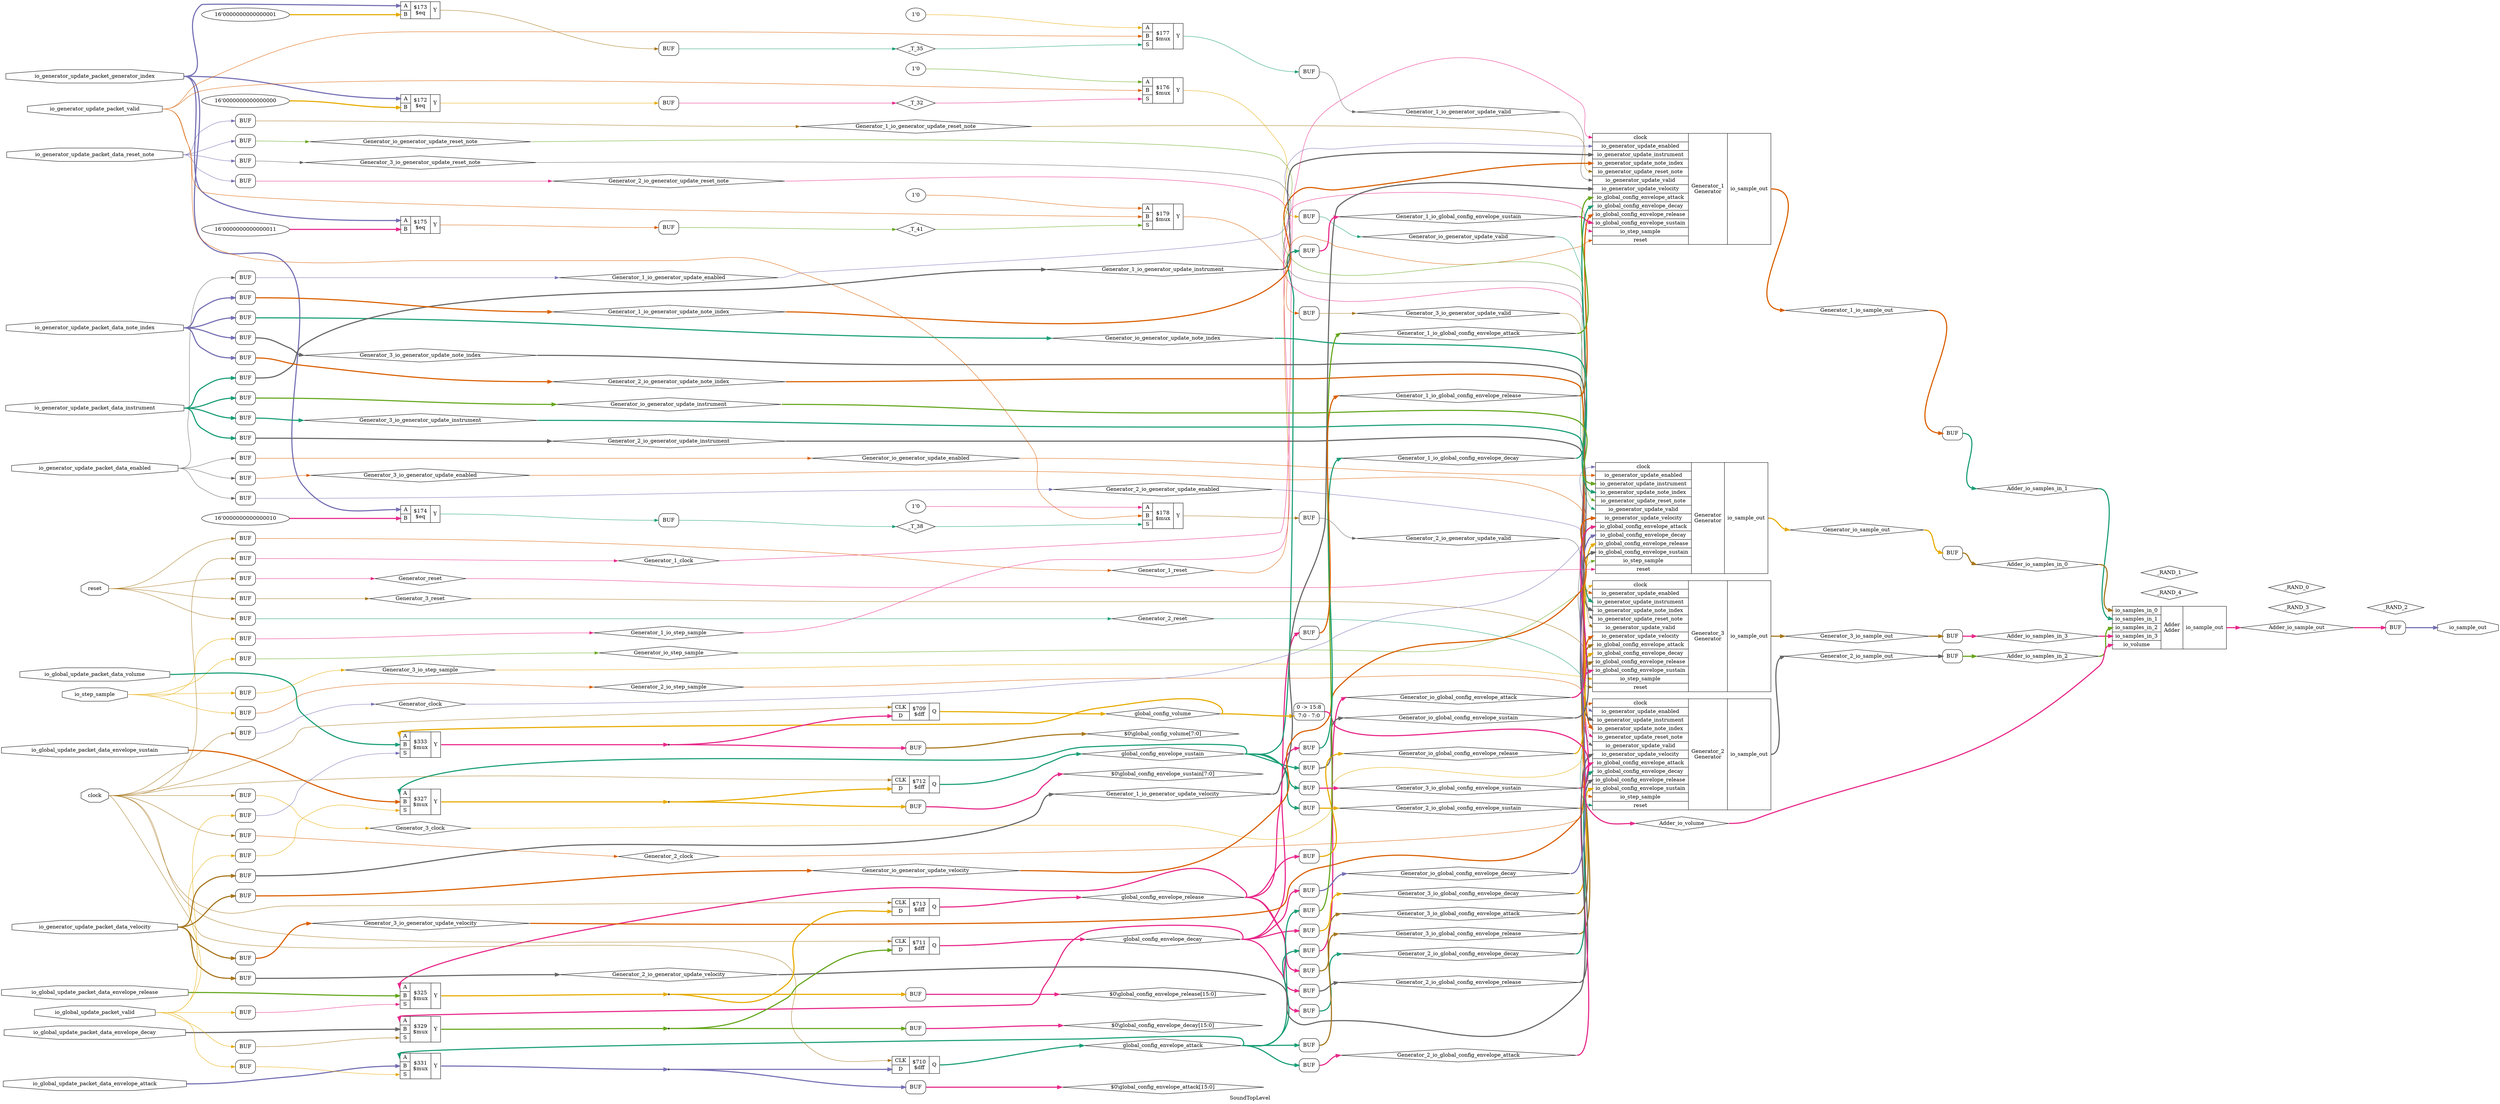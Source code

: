 digraph "SoundTopLevel" {
label="SoundTopLevel";
rankdir="LR";
remincross=true;
n24 [ shape=diamond, label="_T_41", color="black", fontcolor="black" ];
n25 [ shape=diamond, label="_T_38", color="black", fontcolor="black" ];
n26 [ shape=diamond, label="_T_35", color="black", fontcolor="black" ];
n27 [ shape=diamond, label="_T_32", color="black", fontcolor="black" ];
n28 [ shape=diamond, label="_RAND_4", color="black", fontcolor="black" ];
n29 [ shape=diamond, label="global_config_envelope_release", color="black", fontcolor="black" ];
n30 [ shape=diamond, label="_RAND_3", color="black", fontcolor="black" ];
n31 [ shape=diamond, label="global_config_envelope_sustain", color="black", fontcolor="black" ];
n32 [ shape=diamond, label="_RAND_2", color="black", fontcolor="black" ];
n33 [ shape=diamond, label="global_config_envelope_decay", color="black", fontcolor="black" ];
n34 [ shape=diamond, label="_RAND_1", color="black", fontcolor="black" ];
n35 [ shape=diamond, label="global_config_envelope_attack", color="black", fontcolor="black" ];
n36 [ shape=diamond, label="_RAND_0", color="black", fontcolor="black" ];
n37 [ shape=diamond, label="global_config_volume", color="black", fontcolor="black" ];
n38 [ shape=diamond, label="Generator_3_io_sample_out", color="black", fontcolor="black" ];
n39 [ shape=diamond, label="Generator_3_io_step_sample", color="black", fontcolor="black" ];
n40 [ shape=diamond, label="Generator_3_io_global_config_envelope_release", color="black", fontcolor="black" ];
n41 [ shape=diamond, label="Generator_3_io_global_config_envelope_sustain", color="black", fontcolor="black" ];
n42 [ shape=diamond, label="Generator_3_io_global_config_envelope_decay", color="black", fontcolor="black" ];
n43 [ shape=diamond, label="Generator_3_io_global_config_envelope_attack", color="black", fontcolor="black" ];
n44 [ shape=diamond, label="Generator_3_io_generator_update_velocity", color="black", fontcolor="black" ];
n45 [ shape=diamond, label="Generator_3_io_generator_update_note_index", color="black", fontcolor="black" ];
n46 [ shape=diamond, label="Generator_3_io_generator_update_instrument", color="black", fontcolor="black" ];
n47 [ shape=diamond, label="Generator_3_io_generator_update_enabled", color="black", fontcolor="black" ];
n48 [ shape=diamond, label="Generator_3_io_generator_update_reset_note", color="black", fontcolor="black" ];
n49 [ shape=diamond, label="Generator_3_io_generator_update_valid", color="black", fontcolor="black" ];
n50 [ shape=diamond, label="Generator_3_reset", color="black", fontcolor="black" ];
n51 [ shape=diamond, label="Generator_3_clock", color="black", fontcolor="black" ];
n52 [ shape=diamond, label="Generator_2_io_sample_out", color="black", fontcolor="black" ];
n53 [ shape=diamond, label="Generator_2_io_step_sample", color="black", fontcolor="black" ];
n54 [ shape=diamond, label="Generator_2_io_global_config_envelope_release", color="black", fontcolor="black" ];
n55 [ shape=diamond, label="Generator_2_io_global_config_envelope_sustain", color="black", fontcolor="black" ];
n56 [ shape=diamond, label="Generator_2_io_global_config_envelope_decay", color="black", fontcolor="black" ];
n57 [ shape=diamond, label="Generator_2_io_global_config_envelope_attack", color="black", fontcolor="black" ];
n58 [ shape=diamond, label="Generator_2_io_generator_update_velocity", color="black", fontcolor="black" ];
n59 [ shape=diamond, label="Generator_2_io_generator_update_note_index", color="black", fontcolor="black" ];
n60 [ shape=diamond, label="Generator_2_io_generator_update_instrument", color="black", fontcolor="black" ];
n61 [ shape=diamond, label="Generator_2_io_generator_update_enabled", color="black", fontcolor="black" ];
n62 [ shape=diamond, label="Generator_2_io_generator_update_reset_note", color="black", fontcolor="black" ];
n63 [ shape=diamond, label="Generator_2_io_generator_update_valid", color="black", fontcolor="black" ];
n64 [ shape=diamond, label="Generator_2_reset", color="black", fontcolor="black" ];
n65 [ shape=diamond, label="Generator_2_clock", color="black", fontcolor="black" ];
n66 [ shape=diamond, label="Generator_1_io_sample_out", color="black", fontcolor="black" ];
n67 [ shape=diamond, label="Generator_1_io_step_sample", color="black", fontcolor="black" ];
n68 [ shape=diamond, label="Generator_1_io_global_config_envelope_release", color="black", fontcolor="black" ];
n69 [ shape=diamond, label="Generator_1_io_global_config_envelope_sustain", color="black", fontcolor="black" ];
n70 [ shape=diamond, label="Generator_1_io_global_config_envelope_decay", color="black", fontcolor="black" ];
n71 [ shape=diamond, label="Generator_1_io_global_config_envelope_attack", color="black", fontcolor="black" ];
n72 [ shape=diamond, label="Generator_1_io_generator_update_velocity", color="black", fontcolor="black" ];
n73 [ shape=diamond, label="Generator_1_io_generator_update_note_index", color="black", fontcolor="black" ];
n74 [ shape=diamond, label="Generator_1_io_generator_update_instrument", color="black", fontcolor="black" ];
n75 [ shape=diamond, label="Generator_1_io_generator_update_enabled", color="black", fontcolor="black" ];
n76 [ shape=diamond, label="Generator_1_io_generator_update_reset_note", color="black", fontcolor="black" ];
n77 [ shape=diamond, label="Generator_1_io_generator_update_valid", color="black", fontcolor="black" ];
n78 [ shape=diamond, label="Generator_1_reset", color="black", fontcolor="black" ];
n79 [ shape=diamond, label="Generator_1_clock", color="black", fontcolor="black" ];
n80 [ shape=diamond, label="Generator_io_sample_out", color="black", fontcolor="black" ];
n81 [ shape=diamond, label="Generator_io_step_sample", color="black", fontcolor="black" ];
n82 [ shape=diamond, label="Generator_io_global_config_envelope_release", color="black", fontcolor="black" ];
n83 [ shape=diamond, label="Generator_io_global_config_envelope_sustain", color="black", fontcolor="black" ];
n84 [ shape=diamond, label="Generator_io_global_config_envelope_decay", color="black", fontcolor="black" ];
n85 [ shape=diamond, label="Generator_io_global_config_envelope_attack", color="black", fontcolor="black" ];
n86 [ shape=diamond, label="Generator_io_generator_update_velocity", color="black", fontcolor="black" ];
n87 [ shape=diamond, label="Generator_io_generator_update_note_index", color="black", fontcolor="black" ];
n88 [ shape=diamond, label="Generator_io_generator_update_instrument", color="black", fontcolor="black" ];
n89 [ shape=diamond, label="Generator_io_generator_update_enabled", color="black", fontcolor="black" ];
n90 [ shape=diamond, label="Generator_io_generator_update_reset_note", color="black", fontcolor="black" ];
n91 [ shape=diamond, label="Generator_io_generator_update_valid", color="black", fontcolor="black" ];
n92 [ shape=diamond, label="Generator_reset", color="black", fontcolor="black" ];
n93 [ shape=diamond, label="Generator_clock", color="black", fontcolor="black" ];
n94 [ shape=diamond, label="Adder_io_sample_out", color="black", fontcolor="black" ];
n95 [ shape=diamond, label="Adder_io_samples_in_3", color="black", fontcolor="black" ];
n96 [ shape=diamond, label="Adder_io_samples_in_2", color="black", fontcolor="black" ];
n97 [ shape=diamond, label="Adder_io_samples_in_1", color="black", fontcolor="black" ];
n98 [ shape=diamond, label="Adder_io_samples_in_0", color="black", fontcolor="black" ];
n99 [ shape=diamond, label="Adder_io_volume", color="black", fontcolor="black" ];
n100 [ shape=octagon, label="io_sample_out", color="black", fontcolor="black" ];
n101 [ shape=octagon, label="io_step_sample", color="black", fontcolor="black" ];
n102 [ shape=octagon, label="io_global_update_packet_data_envelope_release", color="black", fontcolor="black" ];
n103 [ shape=octagon, label="io_global_update_packet_data_envelope_sustain", color="black", fontcolor="black" ];
n104 [ shape=octagon, label="io_global_update_packet_data_envelope_decay", color="black", fontcolor="black" ];
n105 [ shape=octagon, label="io_global_update_packet_data_envelope_attack", color="black", fontcolor="black" ];
n106 [ shape=octagon, label="io_global_update_packet_data_volume", color="black", fontcolor="black" ];
n107 [ shape=octagon, label="io_global_update_packet_valid", color="black", fontcolor="black" ];
n108 [ shape=octagon, label="io_generator_update_packet_data_velocity", color="black", fontcolor="black" ];
n109 [ shape=octagon, label="io_generator_update_packet_data_note_index", color="black", fontcolor="black" ];
n110 [ shape=octagon, label="io_generator_update_packet_data_instrument", color="black", fontcolor="black" ];
n111 [ shape=octagon, label="io_generator_update_packet_data_enabled", color="black", fontcolor="black" ];
n112 [ shape=octagon, label="io_generator_update_packet_data_reset_note", color="black", fontcolor="black" ];
n113 [ shape=octagon, label="io_generator_update_packet_generator_index", color="black", fontcolor="black" ];
n114 [ shape=octagon, label="io_generator_update_packet_valid", color="black", fontcolor="black" ];
n115 [ shape=octagon, label="reset", color="black", fontcolor="black" ];
n116 [ shape=octagon, label="clock", color="black", fontcolor="black" ];
{ rank="source"; n101; n102; n103; n104; n105; n106; n107; n108; n109; n110; n111; n112; n113; n114; n115; n116;}
{ rank="sink"; n100;}
c120 [ shape=record, label="{{<p117> CLK|<p118> D}|$713\n$dff|{<p119> Q}}" ];
c121 [ shape=record, label="{{<p117> CLK|<p118> D}|$712\n$dff|{<p119> Q}}" ];
c122 [ shape=record, label="{{<p117> CLK|<p118> D}|$711\n$dff|{<p119> Q}}" ];
c123 [ shape=record, label="{{<p117> CLK|<p118> D}|$710\n$dff|{<p119> Q}}" ];
c124 [ shape=record, label="{{<p117> CLK|<p118> D}|$709\n$dff|{<p119> Q}}" ];
c129 [ shape=record, label="{{<p125> A|<p126> B|<p127> S}|$333\n$mux|{<p128> Y}}" ];
c130 [ shape=record, label="{{<p125> A|<p126> B|<p127> S}|$331\n$mux|{<p128> Y}}" ];
c131 [ shape=record, label="{{<p125> A|<p126> B|<p127> S}|$329\n$mux|{<p128> Y}}" ];
c132 [ shape=record, label="{{<p125> A|<p126> B|<p127> S}|$327\n$mux|{<p128> Y}}" ];
c133 [ shape=record, label="{{<p125> A|<p126> B|<p127> S}|$325\n$mux|{<p128> Y}}" ];
v0 [ label="1'0" ];
c134 [ shape=record, label="{{<p125> A|<p126> B|<p127> S}|$179\n$mux|{<p128> Y}}" ];
v1 [ label="1'0" ];
c135 [ shape=record, label="{{<p125> A|<p126> B|<p127> S}|$178\n$mux|{<p128> Y}}" ];
v2 [ label="1'0" ];
c136 [ shape=record, label="{{<p125> A|<p126> B|<p127> S}|$177\n$mux|{<p128> Y}}" ];
v3 [ label="1'0" ];
c137 [ shape=record, label="{{<p125> A|<p126> B|<p127> S}|$176\n$mux|{<p128> Y}}" ];
v4 [ label="16'0000000000000011" ];
c138 [ shape=record, label="{{<p125> A|<p126> B}|$175\n$eq|{<p128> Y}}" ];
v5 [ label="16'0000000000000010" ];
c139 [ shape=record, label="{{<p125> A|<p126> B}|$174\n$eq|{<p128> Y}}" ];
v6 [ label="16'0000000000000001" ];
c140 [ shape=record, label="{{<p125> A|<p126> B}|$173\n$eq|{<p128> Y}}" ];
v7 [ label="16'0000000000000000" ];
c141 [ shape=record, label="{{<p125> A|<p126> B}|$172\n$eq|{<p128> Y}}" ];
c152 [ shape=record, label="{{<p116> clock|<p142> io_generator_update_enabled|<p143> io_generator_update_instrument|<p144> io_generator_update_note_index|<p145> io_generator_update_reset_note|<p146> io_generator_update_valid|<p147> io_generator_update_velocity|<p148> io_global_config_envelope_attack|<p149> io_global_config_envelope_decay|<p150> io_global_config_envelope_release|<p151> io_global_config_envelope_sustain|<p101> io_step_sample|<p115> reset}|Generator_3\nGenerator|{<p100> io_sample_out}}" ];
c153 [ shape=record, label="{{<p116> clock|<p142> io_generator_update_enabled|<p143> io_generator_update_instrument|<p144> io_generator_update_note_index|<p145> io_generator_update_reset_note|<p146> io_generator_update_valid|<p147> io_generator_update_velocity|<p148> io_global_config_envelope_attack|<p149> io_global_config_envelope_decay|<p150> io_global_config_envelope_release|<p151> io_global_config_envelope_sustain|<p101> io_step_sample|<p115> reset}|Generator_2\nGenerator|{<p100> io_sample_out}}" ];
c154 [ shape=record, label="{{<p116> clock|<p142> io_generator_update_enabled|<p143> io_generator_update_instrument|<p144> io_generator_update_note_index|<p145> io_generator_update_reset_note|<p146> io_generator_update_valid|<p147> io_generator_update_velocity|<p148> io_global_config_envelope_attack|<p149> io_global_config_envelope_decay|<p150> io_global_config_envelope_release|<p151> io_global_config_envelope_sustain|<p101> io_step_sample|<p115> reset}|Generator_1\nGenerator|{<p100> io_sample_out}}" ];
c155 [ shape=record, label="{{<p116> clock|<p142> io_generator_update_enabled|<p143> io_generator_update_instrument|<p144> io_generator_update_note_index|<p145> io_generator_update_reset_note|<p146> io_generator_update_valid|<p147> io_generator_update_velocity|<p148> io_global_config_envelope_attack|<p149> io_global_config_envelope_decay|<p150> io_global_config_envelope_release|<p151> io_global_config_envelope_sustain|<p101> io_step_sample|<p115> reset}|Generator\nGenerator|{<p100> io_sample_out}}" ];
c161 [ shape=record, label="{{<p156> io_samples_in_0|<p157> io_samples_in_1|<p158> io_samples_in_2|<p159> io_samples_in_3|<p160> io_volume}|Adder\nAdder|{<p100> io_sample_out}}" ];
x8 [shape=box, style=rounded, label="BUF"];
x9 [shape=box, style=rounded, label="BUF"];
x10 [shape=box, style=rounded, label="BUF"];
x11 [shape=box, style=rounded, label="BUF"];
x12 [shape=box, style=rounded, label="BUF"];
x13 [ shape=record, style=rounded, label="0 -&gt; 15:8 |<s0> 7:0 - 7:0 " ];
x14 [shape=box, style=rounded, label="BUF"];
x15 [shape=box, style=rounded, label="BUF"];
x16 [shape=box, style=rounded, label="BUF"];
x17 [shape=box, style=rounded, label="BUF"];
x18 [shape=box, style=rounded, label="BUF"];
x19 [shape=box, style=rounded, label="BUF"];
x20 [shape=box, style=rounded, label="BUF"];
x21 [shape=box, style=rounded, label="BUF"];
x22 [shape=box, style=rounded, label="BUF"];
x23 [shape=box, style=rounded, label="BUF"];
x24 [shape=box, style=rounded, label="BUF"];
x25 [shape=box, style=rounded, label="BUF"];
x26 [shape=box, style=rounded, label="BUF"];
x27 [shape=box, style=rounded, label="BUF"];
x28 [shape=box, style=rounded, label="BUF"];
x29 [shape=box, style=rounded, label="BUF"];
x30 [shape=box, style=rounded, label="BUF"];
x31 [shape=box, style=rounded, label="BUF"];
x32 [shape=box, style=rounded, label="BUF"];
x33 [shape=box, style=rounded, label="BUF"];
x34 [shape=box, style=rounded, label="BUF"];
x35 [shape=box, style=rounded, label="BUF"];
x36 [shape=box, style=rounded, label="BUF"];
x37 [shape=box, style=rounded, label="BUF"];
x38 [shape=box, style=rounded, label="BUF"];
x39 [shape=box, style=rounded, label="BUF"];
x40 [shape=box, style=rounded, label="BUF"];
x41 [shape=box, style=rounded, label="BUF"];
x42 [shape=box, style=rounded, label="BUF"];
x43 [shape=box, style=rounded, label="BUF"];
x44 [shape=box, style=rounded, label="BUF"];
x45 [shape=box, style=rounded, label="BUF"];
x46 [shape=box, style=rounded, label="BUF"];
x47 [shape=box, style=rounded, label="BUF"];
x48 [shape=box, style=rounded, label="BUF"];
x49 [shape=box, style=rounded, label="BUF"];
x50 [shape=box, style=rounded, label="BUF"];
x51 [shape=box, style=rounded, label="BUF"];
x52 [shape=box, style=rounded, label="BUF"];
x53 [shape=box, style=rounded, label="BUF"];
x54 [shape=box, style=rounded, label="BUF"];
x55 [shape=box, style=rounded, label="BUF"];
x56 [shape=box, style=rounded, label="BUF"];
x57 [shape=box, style=rounded, label="BUF"];
x58 [shape=box, style=rounded, label="BUF"];
x59 [shape=box, style=rounded, label="BUF"];
x60 [shape=box, style=rounded, label="BUF"];
x61 [shape=box, style=rounded, label="BUF"];
x62 [shape=box, style=rounded, label="BUF"];
x63 [shape=box, style=rounded, label="BUF"];
x64 [shape=box, style=rounded, label="BUF"];
x65 [shape=box, style=rounded, label="BUF"];
x66 [shape=box, style=rounded, label="BUF"];
x67 [shape=box, style=rounded, label="BUF"];
x68 [shape=box, style=rounded, label="BUF"];
x69 [shape=box, style=rounded, label="BUF"];
x70 [shape=box, style=rounded, label="BUF"];
x71 [shape=box, style=rounded, label="BUF"];
x72 [shape=box, style=rounded, label="BUF"];
x73 [shape=box, style=rounded, label="BUF"];
x74 [shape=box, style=rounded, label="BUF"];
x75 [shape=box, style=rounded, label="BUF"];
x76 [shape=box, style=rounded, label="BUF"];
x77 [shape=box, style=rounded, label="BUF"];
x78 [shape=box, style=rounded, label="BUF"];
x79 [shape=box, style=rounded, label="BUF"];
n1 [ shape=point ];
c129:p128:e -> n1:w [colorscheme="dark28", color="4", fontcolor="4", style="setlinewidth(3)", label=""];
n1:e -> c124:p118:w [colorscheme="dark28", color="4", fontcolor="4", style="setlinewidth(3)", label=""];
n1:e -> x79:w:w [colorscheme="dark28", color="4", fontcolor="4", style="setlinewidth(3)", label=""];
x70:e:e -> c133:p127:w [colorscheme="dark28", color="4", fontcolor="4", label=""];
x12:e:e -> n100:w [colorscheme="dark28", color="3", fontcolor="3", style="setlinewidth(3)", label=""];
n101:e -> x30:w:w [colorscheme="dark28", color="6", fontcolor="6", label=""];
n101:e -> x43:w:w [colorscheme="dark28", color="6", fontcolor="6", label=""];
n101:e -> x56:w:w [colorscheme="dark28", color="6", fontcolor="6", label=""];
n101:e -> x69:w:w [colorscheme="dark28", color="6", fontcolor="6", label=""];
n102:e -> c133:p126:w [colorscheme="dark28", color="5", fontcolor="5", style="setlinewidth(3)", label=""];
n103:e -> c132:p126:w [colorscheme="dark28", color="2", fontcolor="2", style="setlinewidth(3)", label=""];
n104:e -> c131:p126:w [colorscheme="dark28", color="8", fontcolor="8", style="setlinewidth(3)", label=""];
n105:e -> c130:p126:w [colorscheme="dark28", color="3", fontcolor="3", style="setlinewidth(3)", label=""];
n106:e -> c129:p126:w [colorscheme="dark28", color="1", fontcolor="1", style="setlinewidth(3)", label=""];
n107:e -> x70:w:w [colorscheme="dark28", color="6", fontcolor="6", label=""];
n107:e -> x72:w:w [colorscheme="dark28", color="6", fontcolor="6", label=""];
n107:e -> x74:w:w [colorscheme="dark28", color="6", fontcolor="6", label=""];
n107:e -> x76:w:w [colorscheme="dark28", color="6", fontcolor="6", label=""];
n107:e -> x78:w:w [colorscheme="dark28", color="6", fontcolor="6", label=""];
n108:e -> x25:w:w [colorscheme="dark28", color="7", fontcolor="7", style="setlinewidth(3)", label=""];
n108:e -> x38:w:w [colorscheme="dark28", color="7", fontcolor="7", style="setlinewidth(3)", label=""];
n108:e -> x51:w:w [colorscheme="dark28", color="7", fontcolor="7", style="setlinewidth(3)", label=""];
n108:e -> x64:w:w [colorscheme="dark28", color="7", fontcolor="7", style="setlinewidth(3)", label=""];
n109:e -> x24:w:w [colorscheme="dark28", color="3", fontcolor="3", style="setlinewidth(3)", label=""];
n109:e -> x37:w:w [colorscheme="dark28", color="3", fontcolor="3", style="setlinewidth(3)", label=""];
n109:e -> x50:w:w [colorscheme="dark28", color="3", fontcolor="3", style="setlinewidth(3)", label=""];
n109:e -> x63:w:w [colorscheme="dark28", color="3", fontcolor="3", style="setlinewidth(3)", label=""];
n11 [ shape=diamond, label="$0\\global_config_envelope_release[15:0]" ];
x71:e:e -> n11:w [colorscheme="dark28", color="4", fontcolor="4", style="setlinewidth(3)", label=""];
n110:e -> x23:w:w [colorscheme="dark28", color="1", fontcolor="1", style="setlinewidth(3)", label=""];
n110:e -> x36:w:w [colorscheme="dark28", color="1", fontcolor="1", style="setlinewidth(3)", label=""];
n110:e -> x49:w:w [colorscheme="dark28", color="1", fontcolor="1", style="setlinewidth(3)", label=""];
n110:e -> x62:w:w [colorscheme="dark28", color="1", fontcolor="1", style="setlinewidth(3)", label=""];
n111:e -> x22:w:w [colorscheme="dark28", color="8", fontcolor="8", label=""];
n111:e -> x35:w:w [colorscheme="dark28", color="8", fontcolor="8", label=""];
n111:e -> x48:w:w [colorscheme="dark28", color="8", fontcolor="8", label=""];
n111:e -> x61:w:w [colorscheme="dark28", color="8", fontcolor="8", label=""];
n112:e -> x21:w:w [colorscheme="dark28", color="3", fontcolor="3", label=""];
n112:e -> x34:w:w [colorscheme="dark28", color="3", fontcolor="3", label=""];
n112:e -> x47:w:w [colorscheme="dark28", color="3", fontcolor="3", label=""];
n112:e -> x60:w:w [colorscheme="dark28", color="3", fontcolor="3", label=""];
n113:e -> c138:p125:w [colorscheme="dark28", color="3", fontcolor="3", style="setlinewidth(3)", label=""];
n113:e -> c139:p125:w [colorscheme="dark28", color="3", fontcolor="3", style="setlinewidth(3)", label=""];
n113:e -> c140:p125:w [colorscheme="dark28", color="3", fontcolor="3", style="setlinewidth(3)", label=""];
n113:e -> c141:p125:w [colorscheme="dark28", color="3", fontcolor="3", style="setlinewidth(3)", label=""];
n114:e -> c134:p126:w [colorscheme="dark28", color="2", fontcolor="2", label=""];
n114:e -> c135:p126:w [colorscheme="dark28", color="2", fontcolor="2", label=""];
n114:e -> c136:p126:w [colorscheme="dark28", color="2", fontcolor="2", label=""];
n114:e -> c137:p126:w [colorscheme="dark28", color="2", fontcolor="2", label=""];
n115:e -> x19:w:w [colorscheme="dark28", color="7", fontcolor="7", label=""];
n115:e -> x32:w:w [colorscheme="dark28", color="7", fontcolor="7", label=""];
n115:e -> x45:w:w [colorscheme="dark28", color="7", fontcolor="7", label=""];
n115:e -> x58:w:w [colorscheme="dark28", color="7", fontcolor="7", label=""];
n116:e -> c120:p117:w [colorscheme="dark28", color="7", fontcolor="7", label=""];
n116:e -> c121:p117:w [colorscheme="dark28", color="7", fontcolor="7", label=""];
n116:e -> c122:p117:w [colorscheme="dark28", color="7", fontcolor="7", label=""];
n116:e -> c123:p117:w [colorscheme="dark28", color="7", fontcolor="7", label=""];
n116:e -> c124:p117:w [colorscheme="dark28", color="7", fontcolor="7", label=""];
n116:e -> x18:w:w [colorscheme="dark28", color="7", fontcolor="7", label=""];
n116:e -> x31:w:w [colorscheme="dark28", color="7", fontcolor="7", label=""];
n116:e -> x44:w:w [colorscheme="dark28", color="7", fontcolor="7", label=""];
n116:e -> x57:w:w [colorscheme="dark28", color="7", fontcolor="7", label=""];
n12 [ shape=diamond, label="$0\\global_config_envelope_sustain[7:0]" ];
x73:e:e -> n12:w [colorscheme="dark28", color="4", fontcolor="4", style="setlinewidth(3)", label=""];
n13 [ shape=diamond, label="$0\\global_config_envelope_decay[15:0]" ];
x75:e:e -> n13:w [colorscheme="dark28", color="4", fontcolor="4", style="setlinewidth(3)", label=""];
n14 [ shape=diamond, label="$0\\global_config_envelope_attack[15:0]" ];
x77:e:e -> n14:w [colorscheme="dark28", color="4", fontcolor="4", style="setlinewidth(3)", label=""];
n15 [ shape=diamond, label="$0\\global_config_volume[7:0]" ];
x79:e:e -> n15:w [colorscheme="dark28", color="7", fontcolor="7", style="setlinewidth(3)", label=""];
c134:p128:e -> x59:w:w [colorscheme="dark28", color="2", fontcolor="2", label=""];
c135:p128:e -> x46:w:w [colorscheme="dark28", color="7", fontcolor="7", label=""];
c136:p128:e -> x33:w:w [colorscheme="dark28", color="1", fontcolor="1", label=""];
c137:p128:e -> x20:w:w [colorscheme="dark28", color="6", fontcolor="6", label=""];
x78:e:e -> c129:p127:w [colorscheme="dark28", color="3", fontcolor="3", label=""];
c138:p128:e -> x11:w:w [colorscheme="dark28", color="2", fontcolor="2", label=""];
c139:p128:e -> x10:w:w [colorscheme="dark28", color="1", fontcolor="1", label=""];
c140:p128:e -> x9:w:w [colorscheme="dark28", color="7", fontcolor="7", label=""];
c141:p128:e -> x8:w:w [colorscheme="dark28", color="6", fontcolor="6", label=""];
x11:e:e -> n24:w [colorscheme="dark28", color="5", fontcolor="5", label=""];
n24:e -> c134:p127:w [colorscheme="dark28", color="5", fontcolor="5", label=""];
x10:e:e -> n25:w [colorscheme="dark28", color="1", fontcolor="1", label=""];
n25:e -> c135:p127:w [colorscheme="dark28", color="1", fontcolor="1", label=""];
x9:e:e -> n26:w [colorscheme="dark28", color="1", fontcolor="1", label=""];
n26:e -> c136:p127:w [colorscheme="dark28", color="1", fontcolor="1", label=""];
x8:e:e -> n27:w [colorscheme="dark28", color="4", fontcolor="4", label=""];
n27:e -> c137:p127:w [colorscheme="dark28", color="4", fontcolor="4", label=""];
c120:p119:e -> n29:w [colorscheme="dark28", color="4", fontcolor="4", style="setlinewidth(3)", label=""];
n29:e -> c133:p125:w [colorscheme="dark28", color="4", fontcolor="4", style="setlinewidth(3)", label=""];
n29:e -> x29:w:w [colorscheme="dark28", color="4", fontcolor="4", style="setlinewidth(3)", label=""];
n29:e -> x42:w:w [colorscheme="dark28", color="4", fontcolor="4", style="setlinewidth(3)", label=""];
n29:e -> x55:w:w [colorscheme="dark28", color="4", fontcolor="4", style="setlinewidth(3)", label=""];
n29:e -> x68:w:w [colorscheme="dark28", color="4", fontcolor="4", style="setlinewidth(3)", label=""];
n3 [ shape=point ];
c130:p128:e -> n3:w [colorscheme="dark28", color="3", fontcolor="3", style="setlinewidth(3)", label=""];
n3:e -> c123:p118:w [colorscheme="dark28", color="3", fontcolor="3", style="setlinewidth(3)", label=""];
n3:e -> x77:w:w [colorscheme="dark28", color="3", fontcolor="3", style="setlinewidth(3)", label=""];
c121:p119:e -> n31:w [colorscheme="dark28", color="1", fontcolor="1", style="setlinewidth(3)", label=""];
n31:e -> c132:p125:w [colorscheme="dark28", color="1", fontcolor="1", style="setlinewidth(3)", label=""];
n31:e -> x28:w:w [colorscheme="dark28", color="1", fontcolor="1", style="setlinewidth(3)", label=""];
n31:e -> x41:w:w [colorscheme="dark28", color="1", fontcolor="1", style="setlinewidth(3)", label=""];
n31:e -> x54:w:w [colorscheme="dark28", color="1", fontcolor="1", style="setlinewidth(3)", label=""];
n31:e -> x67:w:w [colorscheme="dark28", color="1", fontcolor="1", style="setlinewidth(3)", label=""];
c122:p119:e -> n33:w [colorscheme="dark28", color="4", fontcolor="4", style="setlinewidth(3)", label=""];
n33:e -> c131:p125:w [colorscheme="dark28", color="4", fontcolor="4", style="setlinewidth(3)", label=""];
n33:e -> x27:w:w [colorscheme="dark28", color="4", fontcolor="4", style="setlinewidth(3)", label=""];
n33:e -> x40:w:w [colorscheme="dark28", color="4", fontcolor="4", style="setlinewidth(3)", label=""];
n33:e -> x53:w:w [colorscheme="dark28", color="4", fontcolor="4", style="setlinewidth(3)", label=""];
n33:e -> x66:w:w [colorscheme="dark28", color="4", fontcolor="4", style="setlinewidth(3)", label=""];
c123:p119:e -> n35:w [colorscheme="dark28", color="1", fontcolor="1", style="setlinewidth(3)", label=""];
n35:e -> c130:p125:w [colorscheme="dark28", color="1", fontcolor="1", style="setlinewidth(3)", label=""];
n35:e -> x26:w:w [colorscheme="dark28", color="1", fontcolor="1", style="setlinewidth(3)", label=""];
n35:e -> x39:w:w [colorscheme="dark28", color="1", fontcolor="1", style="setlinewidth(3)", label=""];
n35:e -> x52:w:w [colorscheme="dark28", color="1", fontcolor="1", style="setlinewidth(3)", label=""];
n35:e -> x65:w:w [colorscheme="dark28", color="1", fontcolor="1", style="setlinewidth(3)", label=""];
c124:p119:e -> n37:w [colorscheme="dark28", color="6", fontcolor="6", style="setlinewidth(3)", label=""];
n37:e -> c129:p125:w [colorscheme="dark28", color="6", fontcolor="6", style="setlinewidth(3)", label=""];
n37:e -> x13:s0:w [colorscheme="dark28", color="6", fontcolor="6", style="setlinewidth(3)", label=""];
c152:p100:e -> n38:w [colorscheme="dark28", color="7", fontcolor="7", style="setlinewidth(3)", label=""];
n38:e -> x17:w:w [colorscheme="dark28", color="7", fontcolor="7", style="setlinewidth(3)", label=""];
x69:e:e -> n39:w [colorscheme="dark28", color="6", fontcolor="6", label=""];
n39:e -> c152:p101:w [colorscheme="dark28", color="6", fontcolor="6", label=""];
x76:e:e -> c130:p127:w [colorscheme="dark28", color="6", fontcolor="6", label=""];
x68:e:e -> n40:w [colorscheme="dark28", color="7", fontcolor="7", style="setlinewidth(3)", label=""];
n40:e -> c152:p150:w [colorscheme="dark28", color="7", fontcolor="7", style="setlinewidth(3)", label=""];
x67:e:e -> n41:w [colorscheme="dark28", color="4", fontcolor="4", style="setlinewidth(3)", label=""];
n41:e -> c152:p151:w [colorscheme="dark28", color="4", fontcolor="4", style="setlinewidth(3)", label=""];
x66:e:e -> n42:w [colorscheme="dark28", color="6", fontcolor="6", style="setlinewidth(3)", label=""];
n42:e -> c152:p149:w [colorscheme="dark28", color="6", fontcolor="6", style="setlinewidth(3)", label=""];
x65:e:e -> n43:w [colorscheme="dark28", color="7", fontcolor="7", style="setlinewidth(3)", label=""];
n43:e -> c152:p148:w [colorscheme="dark28", color="7", fontcolor="7", style="setlinewidth(3)", label=""];
x64:e:e -> n44:w [colorscheme="dark28", color="2", fontcolor="2", style="setlinewidth(3)", label=""];
n44:e -> c152:p147:w [colorscheme="dark28", color="2", fontcolor="2", style="setlinewidth(3)", label=""];
x63:e:e -> n45:w [colorscheme="dark28", color="8", fontcolor="8", style="setlinewidth(3)", label=""];
n45:e -> c152:p144:w [colorscheme="dark28", color="8", fontcolor="8", style="setlinewidth(3)", label=""];
x62:e:e -> n46:w [colorscheme="dark28", color="1", fontcolor="1", style="setlinewidth(3)", label=""];
n46:e -> c152:p143:w [colorscheme="dark28", color="1", fontcolor="1", style="setlinewidth(3)", label=""];
x61:e:e -> n47:w [colorscheme="dark28", color="2", fontcolor="2", label=""];
n47:e -> c152:p142:w [colorscheme="dark28", color="2", fontcolor="2", label=""];
x60:e:e -> n48:w [colorscheme="dark28", color="8", fontcolor="8", label=""];
n48:e -> c152:p145:w [colorscheme="dark28", color="8", fontcolor="8", label=""];
x59:e:e -> n49:w [colorscheme="dark28", color="7", fontcolor="7", label=""];
n49:e -> c152:p146:w [colorscheme="dark28", color="7", fontcolor="7", label=""];
n5 [ shape=point ];
c131:p128:e -> n5:w [colorscheme="dark28", color="5", fontcolor="5", style="setlinewidth(3)", label=""];
n5:e -> c122:p118:w [colorscheme="dark28", color="5", fontcolor="5", style="setlinewidth(3)", label=""];
n5:e -> x75:w:w [colorscheme="dark28", color="5", fontcolor="5", style="setlinewidth(3)", label=""];
x58:e:e -> n50:w [colorscheme="dark28", color="7", fontcolor="7", label=""];
n50:e -> c152:p115:w [colorscheme="dark28", color="7", fontcolor="7", label=""];
x57:e:e -> n51:w [colorscheme="dark28", color="6", fontcolor="6", label=""];
n51:e -> c152:p116:w [colorscheme="dark28", color="6", fontcolor="6", label=""];
c153:p100:e -> n52:w [colorscheme="dark28", color="8", fontcolor="8", style="setlinewidth(3)", label=""];
n52:e -> x16:w:w [colorscheme="dark28", color="8", fontcolor="8", style="setlinewidth(3)", label=""];
x56:e:e -> n53:w [colorscheme="dark28", color="2", fontcolor="2", label=""];
n53:e -> c153:p101:w [colorscheme="dark28", color="2", fontcolor="2", label=""];
x55:e:e -> n54:w [colorscheme="dark28", color="8", fontcolor="8", style="setlinewidth(3)", label=""];
n54:e -> c153:p150:w [colorscheme="dark28", color="8", fontcolor="8", style="setlinewidth(3)", label=""];
x54:e:e -> n55:w [colorscheme="dark28", color="6", fontcolor="6", style="setlinewidth(3)", label=""];
n55:e -> c153:p151:w [colorscheme="dark28", color="6", fontcolor="6", style="setlinewidth(3)", label=""];
x53:e:e -> n56:w [colorscheme="dark28", color="1", fontcolor="1", style="setlinewidth(3)", label=""];
n56:e -> c153:p149:w [colorscheme="dark28", color="1", fontcolor="1", style="setlinewidth(3)", label=""];
x52:e:e -> n57:w [colorscheme="dark28", color="4", fontcolor="4", style="setlinewidth(3)", label=""];
n57:e -> c153:p148:w [colorscheme="dark28", color="4", fontcolor="4", style="setlinewidth(3)", label=""];
x51:e:e -> n58:w [colorscheme="dark28", color="8", fontcolor="8", style="setlinewidth(3)", label=""];
n58:e -> c153:p147:w [colorscheme="dark28", color="8", fontcolor="8", style="setlinewidth(3)", label=""];
x50:e:e -> n59:w [colorscheme="dark28", color="2", fontcolor="2", style="setlinewidth(3)", label=""];
n59:e -> c153:p144:w [colorscheme="dark28", color="2", fontcolor="2", style="setlinewidth(3)", label=""];
x74:e:e -> c131:p127:w [colorscheme="dark28", color="7", fontcolor="7", label=""];
x49:e:e -> n60:w [colorscheme="dark28", color="8", fontcolor="8", style="setlinewidth(3)", label=""];
n60:e -> c153:p143:w [colorscheme="dark28", color="8", fontcolor="8", style="setlinewidth(3)", label=""];
x48:e:e -> n61:w [colorscheme="dark28", color="3", fontcolor="3", label=""];
n61:e -> c153:p142:w [colorscheme="dark28", color="3", fontcolor="3", label=""];
x47:e:e -> n62:w [colorscheme="dark28", color="4", fontcolor="4", label=""];
n62:e -> c153:p145:w [colorscheme="dark28", color="4", fontcolor="4", label=""];
x46:e:e -> n63:w [colorscheme="dark28", color="8", fontcolor="8", label=""];
n63:e -> c153:p146:w [colorscheme="dark28", color="8", fontcolor="8", label=""];
x45:e:e -> n64:w [colorscheme="dark28", color="1", fontcolor="1", label=""];
n64:e -> c153:p115:w [colorscheme="dark28", color="1", fontcolor="1", label=""];
x44:e:e -> n65:w [colorscheme="dark28", color="2", fontcolor="2", label=""];
n65:e -> c153:p116:w [colorscheme="dark28", color="2", fontcolor="2", label=""];
c154:p100:e -> n66:w [colorscheme="dark28", color="2", fontcolor="2", style="setlinewidth(3)", label=""];
n66:e -> x15:w:w [colorscheme="dark28", color="2", fontcolor="2", style="setlinewidth(3)", label=""];
x43:e:e -> n67:w [colorscheme="dark28", color="4", fontcolor="4", label=""];
n67:e -> c154:p101:w [colorscheme="dark28", color="4", fontcolor="4", label=""];
x42:e:e -> n68:w [colorscheme="dark28", color="2", fontcolor="2", style="setlinewidth(3)", label=""];
n68:e -> c154:p150:w [colorscheme="dark28", color="2", fontcolor="2", style="setlinewidth(3)", label=""];
x41:e:e -> n69:w [colorscheme="dark28", color="4", fontcolor="4", style="setlinewidth(3)", label=""];
n69:e -> c154:p151:w [colorscheme="dark28", color="4", fontcolor="4", style="setlinewidth(3)", label=""];
n7 [ shape=point ];
c132:p128:e -> n7:w [colorscheme="dark28", color="6", fontcolor="6", style="setlinewidth(3)", label=""];
n7:e -> c121:p118:w [colorscheme="dark28", color="6", fontcolor="6", style="setlinewidth(3)", label=""];
n7:e -> x73:w:w [colorscheme="dark28", color="6", fontcolor="6", style="setlinewidth(3)", label=""];
x40:e:e -> n70:w [colorscheme="dark28", color="1", fontcolor="1", style="setlinewidth(3)", label=""];
n70:e -> c154:p149:w [colorscheme="dark28", color="1", fontcolor="1", style="setlinewidth(3)", label=""];
x39:e:e -> n71:w [colorscheme="dark28", color="5", fontcolor="5", style="setlinewidth(3)", label=""];
n71:e -> c154:p148:w [colorscheme="dark28", color="5", fontcolor="5", style="setlinewidth(3)", label=""];
x38:e:e -> n72:w [colorscheme="dark28", color="8", fontcolor="8", style="setlinewidth(3)", label=""];
n72:e -> c154:p147:w [colorscheme="dark28", color="8", fontcolor="8", style="setlinewidth(3)", label=""];
x37:e:e -> n73:w [colorscheme="dark28", color="2", fontcolor="2", style="setlinewidth(3)", label=""];
n73:e -> c154:p144:w [colorscheme="dark28", color="2", fontcolor="2", style="setlinewidth(3)", label=""];
x36:e:e -> n74:w [colorscheme="dark28", color="8", fontcolor="8", style="setlinewidth(3)", label=""];
n74:e -> c154:p143:w [colorscheme="dark28", color="8", fontcolor="8", style="setlinewidth(3)", label=""];
x35:e:e -> n75:w [colorscheme="dark28", color="3", fontcolor="3", label=""];
n75:e -> c154:p142:w [colorscheme="dark28", color="3", fontcolor="3", label=""];
x34:e:e -> n76:w [colorscheme="dark28", color="7", fontcolor="7", label=""];
n76:e -> c154:p145:w [colorscheme="dark28", color="7", fontcolor="7", label=""];
x33:e:e -> n77:w [colorscheme="dark28", color="8", fontcolor="8", label=""];
n77:e -> c154:p146:w [colorscheme="dark28", color="8", fontcolor="8", label=""];
x32:e:e -> n78:w [colorscheme="dark28", color="2", fontcolor="2", label=""];
n78:e -> c154:p115:w [colorscheme="dark28", color="2", fontcolor="2", label=""];
x31:e:e -> n79:w [colorscheme="dark28", color="4", fontcolor="4", label=""];
n79:e -> c154:p116:w [colorscheme="dark28", color="4", fontcolor="4", label=""];
x72:e:e -> c132:p127:w [colorscheme="dark28", color="6", fontcolor="6", label=""];
c155:p100:e -> n80:w [colorscheme="dark28", color="6", fontcolor="6", style="setlinewidth(3)", label=""];
n80:e -> x14:w:w [colorscheme="dark28", color="6", fontcolor="6", style="setlinewidth(3)", label=""];
x30:e:e -> n81:w [colorscheme="dark28", color="5", fontcolor="5", label=""];
n81:e -> c155:p101:w [colorscheme="dark28", color="5", fontcolor="5", label=""];
x29:e:e -> n82:w [colorscheme="dark28", color="6", fontcolor="6", style="setlinewidth(3)", label=""];
n82:e -> c155:p150:w [colorscheme="dark28", color="6", fontcolor="6", style="setlinewidth(3)", label=""];
x28:e:e -> n83:w [colorscheme="dark28", color="8", fontcolor="8", style="setlinewidth(3)", label=""];
n83:e -> c155:p151:w [colorscheme="dark28", color="8", fontcolor="8", style="setlinewidth(3)", label=""];
x27:e:e -> n84:w [colorscheme="dark28", color="3", fontcolor="3", style="setlinewidth(3)", label=""];
n84:e -> c155:p149:w [colorscheme="dark28", color="3", fontcolor="3", style="setlinewidth(3)", label=""];
x26:e:e -> n85:w [colorscheme="dark28", color="4", fontcolor="4", style="setlinewidth(3)", label=""];
n85:e -> c155:p148:w [colorscheme="dark28", color="4", fontcolor="4", style="setlinewidth(3)", label=""];
x25:e:e -> n86:w [colorscheme="dark28", color="2", fontcolor="2", style="setlinewidth(3)", label=""];
n86:e -> c155:p147:w [colorscheme="dark28", color="2", fontcolor="2", style="setlinewidth(3)", label=""];
x24:e:e -> n87:w [colorscheme="dark28", color="1", fontcolor="1", style="setlinewidth(3)", label=""];
n87:e -> c155:p144:w [colorscheme="dark28", color="1", fontcolor="1", style="setlinewidth(3)", label=""];
x23:e:e -> n88:w [colorscheme="dark28", color="5", fontcolor="5", style="setlinewidth(3)", label=""];
n88:e -> c155:p143:w [colorscheme="dark28", color="5", fontcolor="5", style="setlinewidth(3)", label=""];
x22:e:e -> n89:w [colorscheme="dark28", color="2", fontcolor="2", label=""];
n89:e -> c155:p142:w [colorscheme="dark28", color="2", fontcolor="2", label=""];
n9 [ shape=point ];
c133:p128:e -> n9:w [colorscheme="dark28", color="6", fontcolor="6", style="setlinewidth(3)", label=""];
n9:e -> c120:p118:w [colorscheme="dark28", color="6", fontcolor="6", style="setlinewidth(3)", label=""];
n9:e -> x71:w:w [colorscheme="dark28", color="6", fontcolor="6", style="setlinewidth(3)", label=""];
x21:e:e -> n90:w [colorscheme="dark28", color="5", fontcolor="5", label=""];
n90:e -> c155:p145:w [colorscheme="dark28", color="5", fontcolor="5", label=""];
x20:e:e -> n91:w [colorscheme="dark28", color="1", fontcolor="1", label=""];
n91:e -> c155:p146:w [colorscheme="dark28", color="1", fontcolor="1", label=""];
x19:e:e -> n92:w [colorscheme="dark28", color="4", fontcolor="4", label=""];
n92:e -> c155:p115:w [colorscheme="dark28", color="4", fontcolor="4", label=""];
x18:e:e -> n93:w [colorscheme="dark28", color="3", fontcolor="3", label=""];
n93:e -> c155:p116:w [colorscheme="dark28", color="3", fontcolor="3", label=""];
c161:p100:e -> n94:w [colorscheme="dark28", color="4", fontcolor="4", style="setlinewidth(3)", label=""];
n94:e -> x12:w:w [colorscheme="dark28", color="4", fontcolor="4", style="setlinewidth(3)", label=""];
x17:e:e -> n95:w [colorscheme="dark28", color="4", fontcolor="4", style="setlinewidth(3)", label=""];
n95:e -> c161:p159:w [colorscheme="dark28", color="4", fontcolor="4", style="setlinewidth(3)", label=""];
x16:e:e -> n96:w [colorscheme="dark28", color="5", fontcolor="5", style="setlinewidth(3)", label=""];
n96:e -> c161:p158:w [colorscheme="dark28", color="5", fontcolor="5", style="setlinewidth(3)", label=""];
x15:e:e -> n97:w [colorscheme="dark28", color="1", fontcolor="1", style="setlinewidth(3)", label=""];
n97:e -> c161:p157:w [colorscheme="dark28", color="1", fontcolor="1", style="setlinewidth(3)", label=""];
x14:e:e -> n98:w [colorscheme="dark28", color="7", fontcolor="7", style="setlinewidth(3)", label=""];
n98:e -> c161:p156:w [colorscheme="dark28", color="7", fontcolor="7", style="setlinewidth(3)", label=""];
x13:e -> n99:w [colorscheme="dark28", color="4", fontcolor="4", style="setlinewidth(3)", label=""];
n99:e -> c161:p160:w [colorscheme="dark28", color="4", fontcolor="4", style="setlinewidth(3)", label=""];
v0:e -> c134:p125:w [colorscheme="dark28", color="2", fontcolor="2", label=""];
v1:e -> c135:p125:w [colorscheme="dark28", color="4", fontcolor="4", label=""];
v2:e -> c136:p125:w [colorscheme="dark28", color="6", fontcolor="6", label=""];
v3:e -> c137:p125:w [colorscheme="dark28", color="5", fontcolor="5", label=""];
v4:e -> c138:p126:w [colorscheme="dark28", color="4", fontcolor="4", style="setlinewidth(3)", label=""];
v5:e -> c139:p126:w [colorscheme="dark28", color="4", fontcolor="4", style="setlinewidth(3)", label=""];
v6:e -> c140:p126:w [colorscheme="dark28", color="6", fontcolor="6", style="setlinewidth(3)", label=""];
v7:e -> c141:p126:w [colorscheme="dark28", color="6", fontcolor="6", style="setlinewidth(3)", label=""];
}
